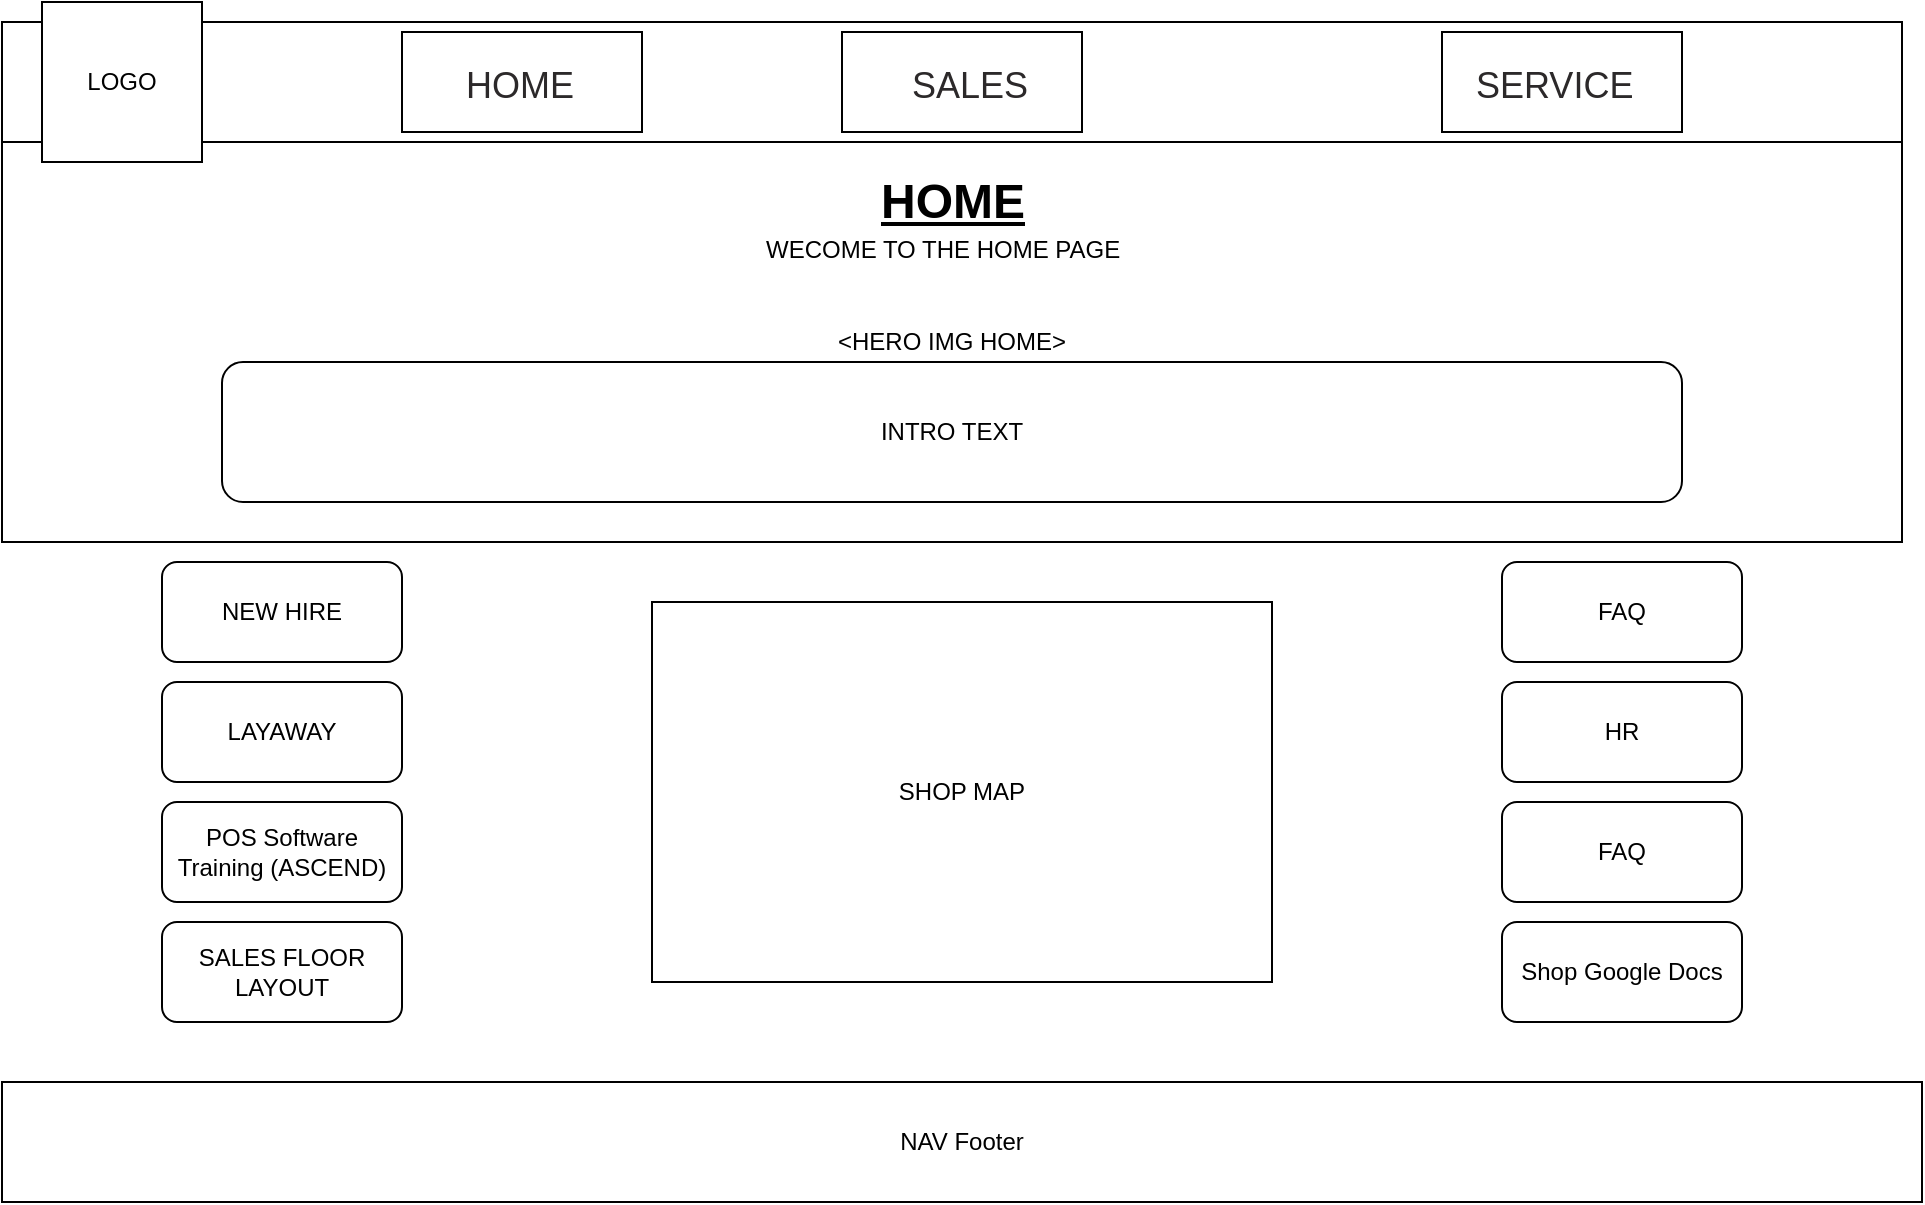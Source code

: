 <mxfile version="20.8.16" type="device"><diagram name="Page-1" id="c9db0220-8083-56f3-ca83-edcdcd058819"><mxGraphModel dx="1430" dy="582" grid="1" gridSize="10" guides="1" tooltips="1" connect="1" arrows="1" fold="1" page="1" pageScale="1.5" pageWidth="826" pageHeight="1169" background="none" math="0" shadow="0"><root><mxCell id="0" style=";html=1;"/><mxCell id="1" style=";html=1;" parent="0"/><mxCell id="ymVCBHttQ8KCJxaJM-Ao-1" value="" style="rounded=0;whiteSpace=wrap;html=1;" vertex="1" parent="1"><mxGeometry y="50" width="950" height="60" as="geometry"/></mxCell><mxCell id="ymVCBHttQ8KCJxaJM-Ao-11" value="NAV Footer" style="rounded=0;whiteSpace=wrap;html=1;" vertex="1" parent="1"><mxGeometry y="580" width="960" height="60" as="geometry"/></mxCell><mxCell id="ymVCBHttQ8KCJxaJM-Ao-33" value="" style="group" vertex="1" connectable="0" parent="1"><mxGeometry x="720" y="55" width="120" height="50" as="geometry"/></mxCell><mxCell id="ymVCBHttQ8KCJxaJM-Ao-19" value="" style="rounded=0;whiteSpace=wrap;html=1;" vertex="1" parent="ymVCBHttQ8KCJxaJM-Ao-33"><mxGeometry width="120" height="50" as="geometry"/></mxCell><mxCell id="ymVCBHttQ8KCJxaJM-Ao-27" value="&lt;div style=&quot;text-align: center;&quot;&gt;&lt;span style=&quot;background-color: initial; font-size: 18px;&quot;&gt;&lt;font face=&quot;Source Sans Pro, sans-serif&quot; color=&quot;#2c292a&quot;&gt;SERVICE&lt;/font&gt;&lt;/span&gt;&lt;/div&gt;" style="text;whiteSpace=wrap;html=1;" vertex="1" parent="ymVCBHttQ8KCJxaJM-Ao-33"><mxGeometry x="15" y="10" width="90" height="30" as="geometry"/></mxCell><mxCell id="ymVCBHttQ8KCJxaJM-Ao-34" value="" style="group" vertex="1" connectable="0" parent="1"><mxGeometry x="420" y="55" width="120" height="50" as="geometry"/></mxCell><mxCell id="ymVCBHttQ8KCJxaJM-Ao-18" value="" style="rounded=0;whiteSpace=wrap;html=1;" vertex="1" parent="ymVCBHttQ8KCJxaJM-Ao-34"><mxGeometry width="120" height="50" as="geometry"/></mxCell><mxCell id="ymVCBHttQ8KCJxaJM-Ao-25" value="&lt;div style=&quot;text-align: center;&quot;&gt;&lt;span style=&quot;background-color: initial; font-size: 18px;&quot;&gt;&lt;font face=&quot;Source Sans Pro, sans-serif&quot; color=&quot;#2c292a&quot;&gt;SALES&lt;/font&gt;&lt;/span&gt;&lt;/div&gt;" style="text;whiteSpace=wrap;html=1;" vertex="1" parent="ymVCBHttQ8KCJxaJM-Ao-34"><mxGeometry x="32.5" y="10" width="55" height="30" as="geometry"/></mxCell><mxCell id="ymVCBHttQ8KCJxaJM-Ao-35" value="" style="group" vertex="1" connectable="0" parent="1"><mxGeometry x="200" y="55" width="120" height="50" as="geometry"/></mxCell><mxCell id="ymVCBHttQ8KCJxaJM-Ao-16" value="" style="rounded=0;whiteSpace=wrap;html=1;" vertex="1" parent="ymVCBHttQ8KCJxaJM-Ao-35"><mxGeometry width="120" height="50" as="geometry"/></mxCell><mxCell id="ymVCBHttQ8KCJxaJM-Ao-26" value="&lt;div style=&quot;text-align: center;&quot;&gt;&lt;span style=&quot;background-color: initial; font-size: 18px;&quot;&gt;&lt;font face=&quot;Source Sans Pro, sans-serif&quot; color=&quot;#2c292a&quot;&gt;HOME&lt;/font&gt;&lt;/span&gt;&lt;/div&gt;" style="text;whiteSpace=wrap;html=1;" vertex="1" parent="ymVCBHttQ8KCJxaJM-Ao-35"><mxGeometry x="30" y="10" width="55" height="30" as="geometry"/></mxCell><mxCell id="ymVCBHttQ8KCJxaJM-Ao-38" value="&amp;lt;HERO IMG HOME&amp;gt;" style="rounded=0;whiteSpace=wrap;html=1;" vertex="1" parent="1"><mxGeometry y="110" width="950" height="200" as="geometry"/></mxCell><mxCell id="ymVCBHttQ8KCJxaJM-Ao-24" value="&lt;div style=&quot;text-align: center;&quot;&gt;WECOME TO THE HOME PAGE&lt;/div&gt;" style="text;whiteSpace=wrap;html=1;" vertex="1" parent="1"><mxGeometry x="380" y="150" width="310" height="30" as="geometry"/></mxCell><mxCell id="ymVCBHttQ8KCJxaJM-Ao-12" value="&lt;u&gt;HOME&lt;/u&gt;" style="text;strokeColor=none;fillColor=none;html=1;fontSize=24;fontStyle=1;verticalAlign=middle;align=center;" vertex="1" parent="1"><mxGeometry x="425" y="120" width="100" height="40" as="geometry"/></mxCell><mxCell id="ymVCBHttQ8KCJxaJM-Ao-17" value="LOGO" style="whiteSpace=wrap;html=1;aspect=fixed;" vertex="1" parent="1"><mxGeometry x="20" y="40" width="80" height="80" as="geometry"/></mxCell><mxCell id="ymVCBHttQ8KCJxaJM-Ao-41" value="INTRO TEXT" style="rounded=1;whiteSpace=wrap;html=1;" vertex="1" parent="1"><mxGeometry x="110" y="220" width="730" height="70" as="geometry"/></mxCell><mxCell id="ymVCBHttQ8KCJxaJM-Ao-43" value="NEW HIRE" style="rounded=1;whiteSpace=wrap;html=1;" vertex="1" parent="1"><mxGeometry x="80" y="320" width="120" height="50" as="geometry"/></mxCell><mxCell id="ymVCBHttQ8KCJxaJM-Ao-44" value="LAYAWAY" style="rounded=1;whiteSpace=wrap;html=1;" vertex="1" parent="1"><mxGeometry x="80" y="380" width="120" height="50" as="geometry"/></mxCell><mxCell id="ymVCBHttQ8KCJxaJM-Ao-45" value="POS Software Training (ASCEND)" style="rounded=1;whiteSpace=wrap;html=1;" vertex="1" parent="1"><mxGeometry x="80" y="440" width="120" height="50" as="geometry"/></mxCell><mxCell id="ymVCBHttQ8KCJxaJM-Ao-46" value="SALES FLOOR LAYOUT" style="rounded=1;whiteSpace=wrap;html=1;" vertex="1" parent="1"><mxGeometry x="80" y="500" width="120" height="50" as="geometry"/></mxCell><mxCell id="ymVCBHttQ8KCJxaJM-Ao-51" value="" style="rounded=0;whiteSpace=wrap;html=1;" vertex="1" parent="1"><mxGeometry x="340" y="370" width="120" height="60" as="geometry"/></mxCell><mxCell id="ymVCBHttQ8KCJxaJM-Ao-52" value="SHOP MAP" style="rounded=0;whiteSpace=wrap;html=1;" vertex="1" parent="1"><mxGeometry x="325" y="340" width="310" height="190" as="geometry"/></mxCell><mxCell id="ymVCBHttQ8KCJxaJM-Ao-53" value="FAQ" style="rounded=1;whiteSpace=wrap;html=1;" vertex="1" parent="1"><mxGeometry x="750" y="320" width="120" height="50" as="geometry"/></mxCell><mxCell id="ymVCBHttQ8KCJxaJM-Ao-54" value="HR" style="rounded=1;whiteSpace=wrap;html=1;" vertex="1" parent="1"><mxGeometry x="750" y="380" width="120" height="50" as="geometry"/></mxCell><mxCell id="ymVCBHttQ8KCJxaJM-Ao-55" value="FAQ" style="rounded=1;whiteSpace=wrap;html=1;" vertex="1" parent="1"><mxGeometry x="750" y="440" width="120" height="50" as="geometry"/></mxCell><mxCell id="ymVCBHttQ8KCJxaJM-Ao-56" value="Shop Google Docs" style="rounded=1;whiteSpace=wrap;html=1;" vertex="1" parent="1"><mxGeometry x="750" y="500" width="120" height="50" as="geometry"/></mxCell></root></mxGraphModel></diagram></mxfile>